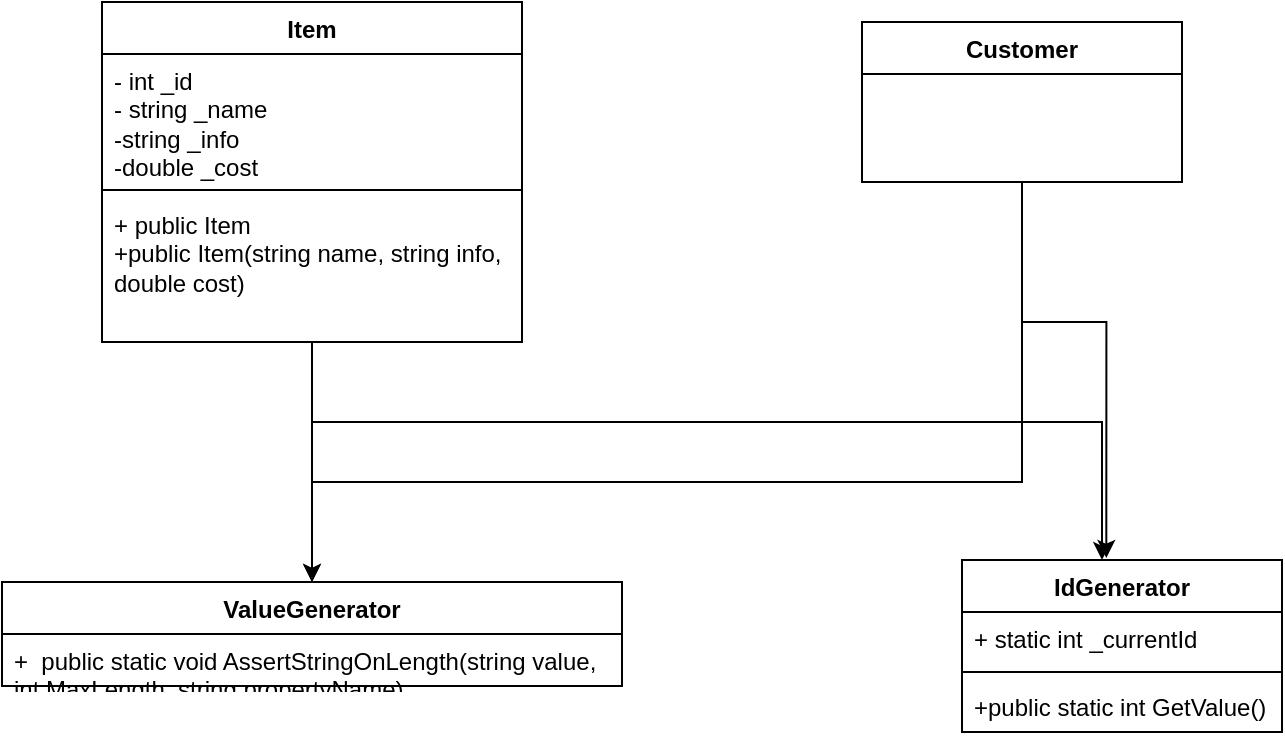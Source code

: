<mxfile version="24.7.14">
  <diagram name="Страница — 1" id="evZaJ-VOn-kAQORo2ABp">
    <mxGraphModel dx="1301" dy="638" grid="1" gridSize="10" guides="1" tooltips="1" connect="1" arrows="1" fold="1" page="1" pageScale="1" pageWidth="827" pageHeight="1169" math="0" shadow="0">
      <root>
        <mxCell id="0" />
        <mxCell id="1" parent="0" />
        <mxCell id="MkIOGg5QjkBNuYLOWoMb-9" value="IdGenerator" style="swimlane;fontStyle=1;align=center;verticalAlign=top;childLayout=stackLayout;horizontal=1;startSize=26;horizontalStack=0;resizeParent=1;resizeParentMax=0;resizeLast=0;collapsible=1;marginBottom=0;whiteSpace=wrap;html=1;" vertex="1" parent="1">
          <mxGeometry x="530" y="499" width="160" height="86" as="geometry" />
        </mxCell>
        <mxCell id="MkIOGg5QjkBNuYLOWoMb-10" value="+ static int _currentId" style="text;strokeColor=none;fillColor=none;align=left;verticalAlign=top;spacingLeft=4;spacingRight=4;overflow=hidden;rotatable=0;points=[[0,0.5],[1,0.5]];portConstraint=eastwest;whiteSpace=wrap;html=1;" vertex="1" parent="MkIOGg5QjkBNuYLOWoMb-9">
          <mxGeometry y="26" width="160" height="26" as="geometry" />
        </mxCell>
        <mxCell id="MkIOGg5QjkBNuYLOWoMb-11" value="" style="line;strokeWidth=1;fillColor=none;align=left;verticalAlign=middle;spacingTop=-1;spacingLeft=3;spacingRight=3;rotatable=0;labelPosition=right;points=[];portConstraint=eastwest;strokeColor=inherit;" vertex="1" parent="MkIOGg5QjkBNuYLOWoMb-9">
          <mxGeometry y="52" width="160" height="8" as="geometry" />
        </mxCell>
        <mxCell id="MkIOGg5QjkBNuYLOWoMb-12" value="+public static int GetValue()" style="text;strokeColor=none;fillColor=none;align=left;verticalAlign=top;spacingLeft=4;spacingRight=4;overflow=hidden;rotatable=0;points=[[0,0.5],[1,0.5]];portConstraint=eastwest;whiteSpace=wrap;html=1;" vertex="1" parent="MkIOGg5QjkBNuYLOWoMb-9">
          <mxGeometry y="60" width="160" height="26" as="geometry" />
        </mxCell>
        <mxCell id="MkIOGg5QjkBNuYLOWoMb-13" value="ValueGenerator" style="swimlane;fontStyle=1;align=center;verticalAlign=top;childLayout=stackLayout;horizontal=1;startSize=26;horizontalStack=0;resizeParent=1;resizeParentMax=0;resizeLast=0;collapsible=1;marginBottom=0;whiteSpace=wrap;html=1;" vertex="1" parent="1">
          <mxGeometry x="50" y="510" width="310" height="52" as="geometry" />
        </mxCell>
        <mxCell id="MkIOGg5QjkBNuYLOWoMb-16" value="+&amp;nbsp;&amp;nbsp;public static void AssertStringOnLength(string value, int MaxLength, string propertyName)" style="text;strokeColor=none;fillColor=none;align=left;verticalAlign=top;spacingLeft=4;spacingRight=4;overflow=hidden;rotatable=0;points=[[0,0.5],[1,0.5]];portConstraint=eastwest;whiteSpace=wrap;html=1;" vertex="1" parent="MkIOGg5QjkBNuYLOWoMb-13">
          <mxGeometry y="26" width="310" height="26" as="geometry" />
        </mxCell>
        <mxCell id="MkIOGg5QjkBNuYLOWoMb-35" style="edgeStyle=orthogonalEdgeStyle;rounded=0;orthogonalLoop=1;jettySize=auto;html=1;entryX=0.5;entryY=0;entryDx=0;entryDy=0;" edge="1" parent="1" source="MkIOGg5QjkBNuYLOWoMb-17" target="MkIOGg5QjkBNuYLOWoMb-13">
          <mxGeometry relative="1" as="geometry">
            <Array as="points">
              <mxPoint x="560" y="460" />
              <mxPoint x="205" y="460" />
            </Array>
          </mxGeometry>
        </mxCell>
        <mxCell id="MkIOGg5QjkBNuYLOWoMb-17" value="Customer" style="swimlane;fontStyle=1;align=center;verticalAlign=top;childLayout=stackLayout;horizontal=1;startSize=26;horizontalStack=0;resizeParent=1;resizeParentMax=0;resizeLast=0;collapsible=1;marginBottom=0;whiteSpace=wrap;html=1;" vertex="1" parent="1">
          <mxGeometry x="480" y="230" width="160" height="80" as="geometry" />
        </mxCell>
        <mxCell id="MkIOGg5QjkBNuYLOWoMb-33" style="edgeStyle=orthogonalEdgeStyle;rounded=0;orthogonalLoop=1;jettySize=auto;html=1;entryX=0.5;entryY=0;entryDx=0;entryDy=0;" edge="1" parent="1" source="MkIOGg5QjkBNuYLOWoMb-27" target="MkIOGg5QjkBNuYLOWoMb-13">
          <mxGeometry relative="1" as="geometry" />
        </mxCell>
        <mxCell id="MkIOGg5QjkBNuYLOWoMb-34" style="edgeStyle=orthogonalEdgeStyle;rounded=0;orthogonalLoop=1;jettySize=auto;html=1;" edge="1" parent="1" source="MkIOGg5QjkBNuYLOWoMb-27" target="MkIOGg5QjkBNuYLOWoMb-9">
          <mxGeometry relative="1" as="geometry">
            <Array as="points">
              <mxPoint x="205" y="430" />
              <mxPoint x="600" y="430" />
            </Array>
          </mxGeometry>
        </mxCell>
        <mxCell id="MkIOGg5QjkBNuYLOWoMb-27" value="Item" style="swimlane;fontStyle=1;align=center;verticalAlign=top;childLayout=stackLayout;horizontal=1;startSize=26;horizontalStack=0;resizeParent=1;resizeParentMax=0;resizeLast=0;collapsible=1;marginBottom=0;whiteSpace=wrap;html=1;" vertex="1" parent="1">
          <mxGeometry x="100" y="220" width="210" height="170" as="geometry" />
        </mxCell>
        <mxCell id="MkIOGg5QjkBNuYLOWoMb-28" value="- int _id&lt;div&gt;- string _name&lt;/div&gt;&lt;div&gt;-string _info&lt;/div&gt;&lt;div&gt;-double _cost&lt;/div&gt;" style="text;strokeColor=none;fillColor=none;align=left;verticalAlign=top;spacingLeft=4;spacingRight=4;overflow=hidden;rotatable=0;points=[[0,0.5],[1,0.5]];portConstraint=eastwest;whiteSpace=wrap;html=1;" vertex="1" parent="MkIOGg5QjkBNuYLOWoMb-27">
          <mxGeometry y="26" width="210" height="64" as="geometry" />
        </mxCell>
        <mxCell id="MkIOGg5QjkBNuYLOWoMb-29" value="" style="line;strokeWidth=1;fillColor=none;align=left;verticalAlign=middle;spacingTop=-1;spacingLeft=3;spacingRight=3;rotatable=0;labelPosition=right;points=[];portConstraint=eastwest;strokeColor=inherit;" vertex="1" parent="MkIOGg5QjkBNuYLOWoMb-27">
          <mxGeometry y="90" width="210" height="8" as="geometry" />
        </mxCell>
        <mxCell id="MkIOGg5QjkBNuYLOWoMb-30" value="+ public Item&lt;div&gt;+public Item(string name, string info, double cost)&lt;/div&gt;" style="text;strokeColor=none;fillColor=none;align=left;verticalAlign=top;spacingLeft=4;spacingRight=4;overflow=hidden;rotatable=0;points=[[0,0.5],[1,0.5]];portConstraint=eastwest;whiteSpace=wrap;html=1;" vertex="1" parent="MkIOGg5QjkBNuYLOWoMb-27">
          <mxGeometry y="98" width="210" height="72" as="geometry" />
        </mxCell>
        <mxCell id="MkIOGg5QjkBNuYLOWoMb-36" style="edgeStyle=orthogonalEdgeStyle;rounded=0;orthogonalLoop=1;jettySize=auto;html=1;entryX=0.451;entryY=-0.012;entryDx=0;entryDy=0;entryPerimeter=0;" edge="1" parent="1" source="MkIOGg5QjkBNuYLOWoMb-17" target="MkIOGg5QjkBNuYLOWoMb-9">
          <mxGeometry relative="1" as="geometry">
            <Array as="points">
              <mxPoint x="560" y="380" />
              <mxPoint x="602" y="380" />
            </Array>
          </mxGeometry>
        </mxCell>
      </root>
    </mxGraphModel>
  </diagram>
</mxfile>
